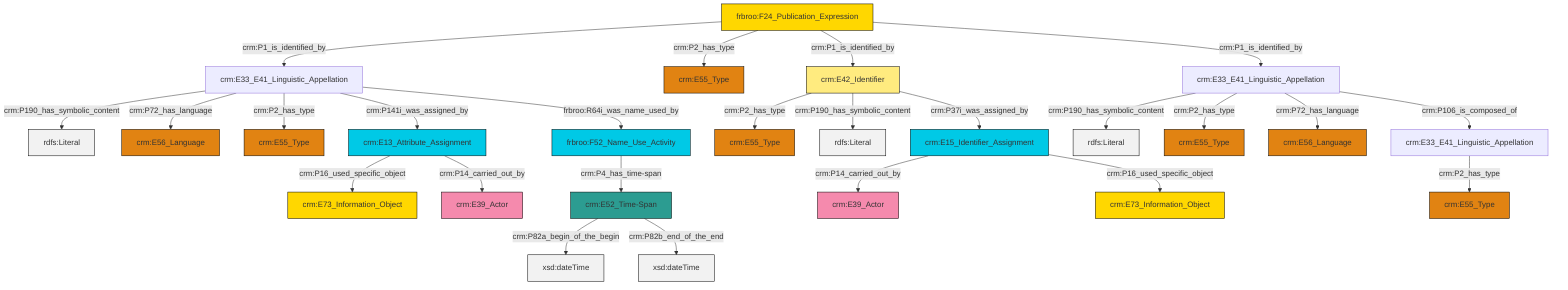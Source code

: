 graph TD
classDef Literal fill:#f2f2f2,stroke:#000000;
classDef CRM_Entity fill:#FFFFFF,stroke:#000000;
classDef Temporal_Entity fill:#00C9E6, stroke:#000000;
classDef Type fill:#E18312, stroke:#000000;
classDef Time-Span fill:#2C9C91, stroke:#000000;
classDef Appellation fill:#FFEB7F, stroke:#000000;
classDef Place fill:#008836, stroke:#000000;
classDef Persistent_Item fill:#B266B2, stroke:#000000;
classDef Conceptual_Object fill:#FFD700, stroke:#000000;
classDef Physical_Thing fill:#D2B48C, stroke:#000000;
classDef Actor fill:#f58aad, stroke:#000000;
classDef PC_Classes fill:#4ce600, stroke:#000000;
classDef Multi fill:#cccccc,stroke:#000000;

0["crm:E33_E41_Linguistic_Appellation"]:::Default -->|crm:P190_has_symbolic_content| 1[rdfs:Literal]:::Literal
2["crm:E52_Time-Span"]:::Time-Span -->|crm:P82a_begin_of_the_begin| 3[xsd:dateTime]:::Literal
4["crm:E42_Identifier"]:::Appellation -->|crm:P2_has_type| 5["crm:E55_Type"]:::Type
4["crm:E42_Identifier"]:::Appellation -->|crm:P190_has_symbolic_content| 6[rdfs:Literal]:::Literal
7["crm:E13_Attribute_Assignment"]:::Temporal_Entity -->|crm:P16_used_specific_object| 8["crm:E73_Information_Object"]:::Conceptual_Object
11["crm:E33_E41_Linguistic_Appellation"]:::Default -->|crm:P190_has_symbolic_content| 12[rdfs:Literal]:::Literal
7["crm:E13_Attribute_Assignment"]:::Temporal_Entity -->|crm:P14_carried_out_by| 17["crm:E39_Actor"]:::Actor
11["crm:E33_E41_Linguistic_Appellation"]:::Default -->|crm:P72_has_language| 15["crm:E56_Language"]:::Type
0["crm:E33_E41_Linguistic_Appellation"]:::Default -->|crm:P2_has_type| 21["crm:E55_Type"]:::Type
11["crm:E33_E41_Linguistic_Appellation"]:::Default -->|crm:P2_has_type| 9["crm:E55_Type"]:::Type
22["frbroo:F24_Publication_Expression"]:::Conceptual_Object -->|crm:P1_is_identified_by| 11["crm:E33_E41_Linguistic_Appellation"]:::Default
22["frbroo:F24_Publication_Expression"]:::Conceptual_Object -->|crm:P2_has_type| 23["crm:E55_Type"]:::Type
22["frbroo:F24_Publication_Expression"]:::Conceptual_Object -->|crm:P1_is_identified_by| 4["crm:E42_Identifier"]:::Appellation
11["crm:E33_E41_Linguistic_Appellation"]:::Default -->|crm:P141i_was_assigned_by| 7["crm:E13_Attribute_Assignment"]:::Temporal_Entity
4["crm:E42_Identifier"]:::Appellation -->|crm:P37i_was_assigned_by| 13["crm:E15_Identifier_Assignment"]:::Temporal_Entity
24["crm:E33_E41_Linguistic_Appellation"]:::Default -->|crm:P2_has_type| 25["crm:E55_Type"]:::Type
13["crm:E15_Identifier_Assignment"]:::Temporal_Entity -->|crm:P14_carried_out_by| 19["crm:E39_Actor"]:::Actor
11["crm:E33_E41_Linguistic_Appellation"]:::Default -->|frbroo:R64i_was_name_used_by| 26["frbroo:F52_Name_Use_Activity"]:::Temporal_Entity
26["frbroo:F52_Name_Use_Activity"]:::Temporal_Entity -->|crm:P4_has_time-span| 2["crm:E52_Time-Span"]:::Time-Span
0["crm:E33_E41_Linguistic_Appellation"]:::Default -->|crm:P72_has_language| 31["crm:E56_Language"]:::Type
22["frbroo:F24_Publication_Expression"]:::Conceptual_Object -->|crm:P1_is_identified_by| 0["crm:E33_E41_Linguistic_Appellation"]:::Default
0["crm:E33_E41_Linguistic_Appellation"]:::Default -->|crm:P106_is_composed_of| 24["crm:E33_E41_Linguistic_Appellation"]:::Default
2["crm:E52_Time-Span"]:::Time-Span -->|crm:P82b_end_of_the_end| 42[xsd:dateTime]:::Literal
13["crm:E15_Identifier_Assignment"]:::Temporal_Entity -->|crm:P16_used_specific_object| 27["crm:E73_Information_Object"]:::Conceptual_Object